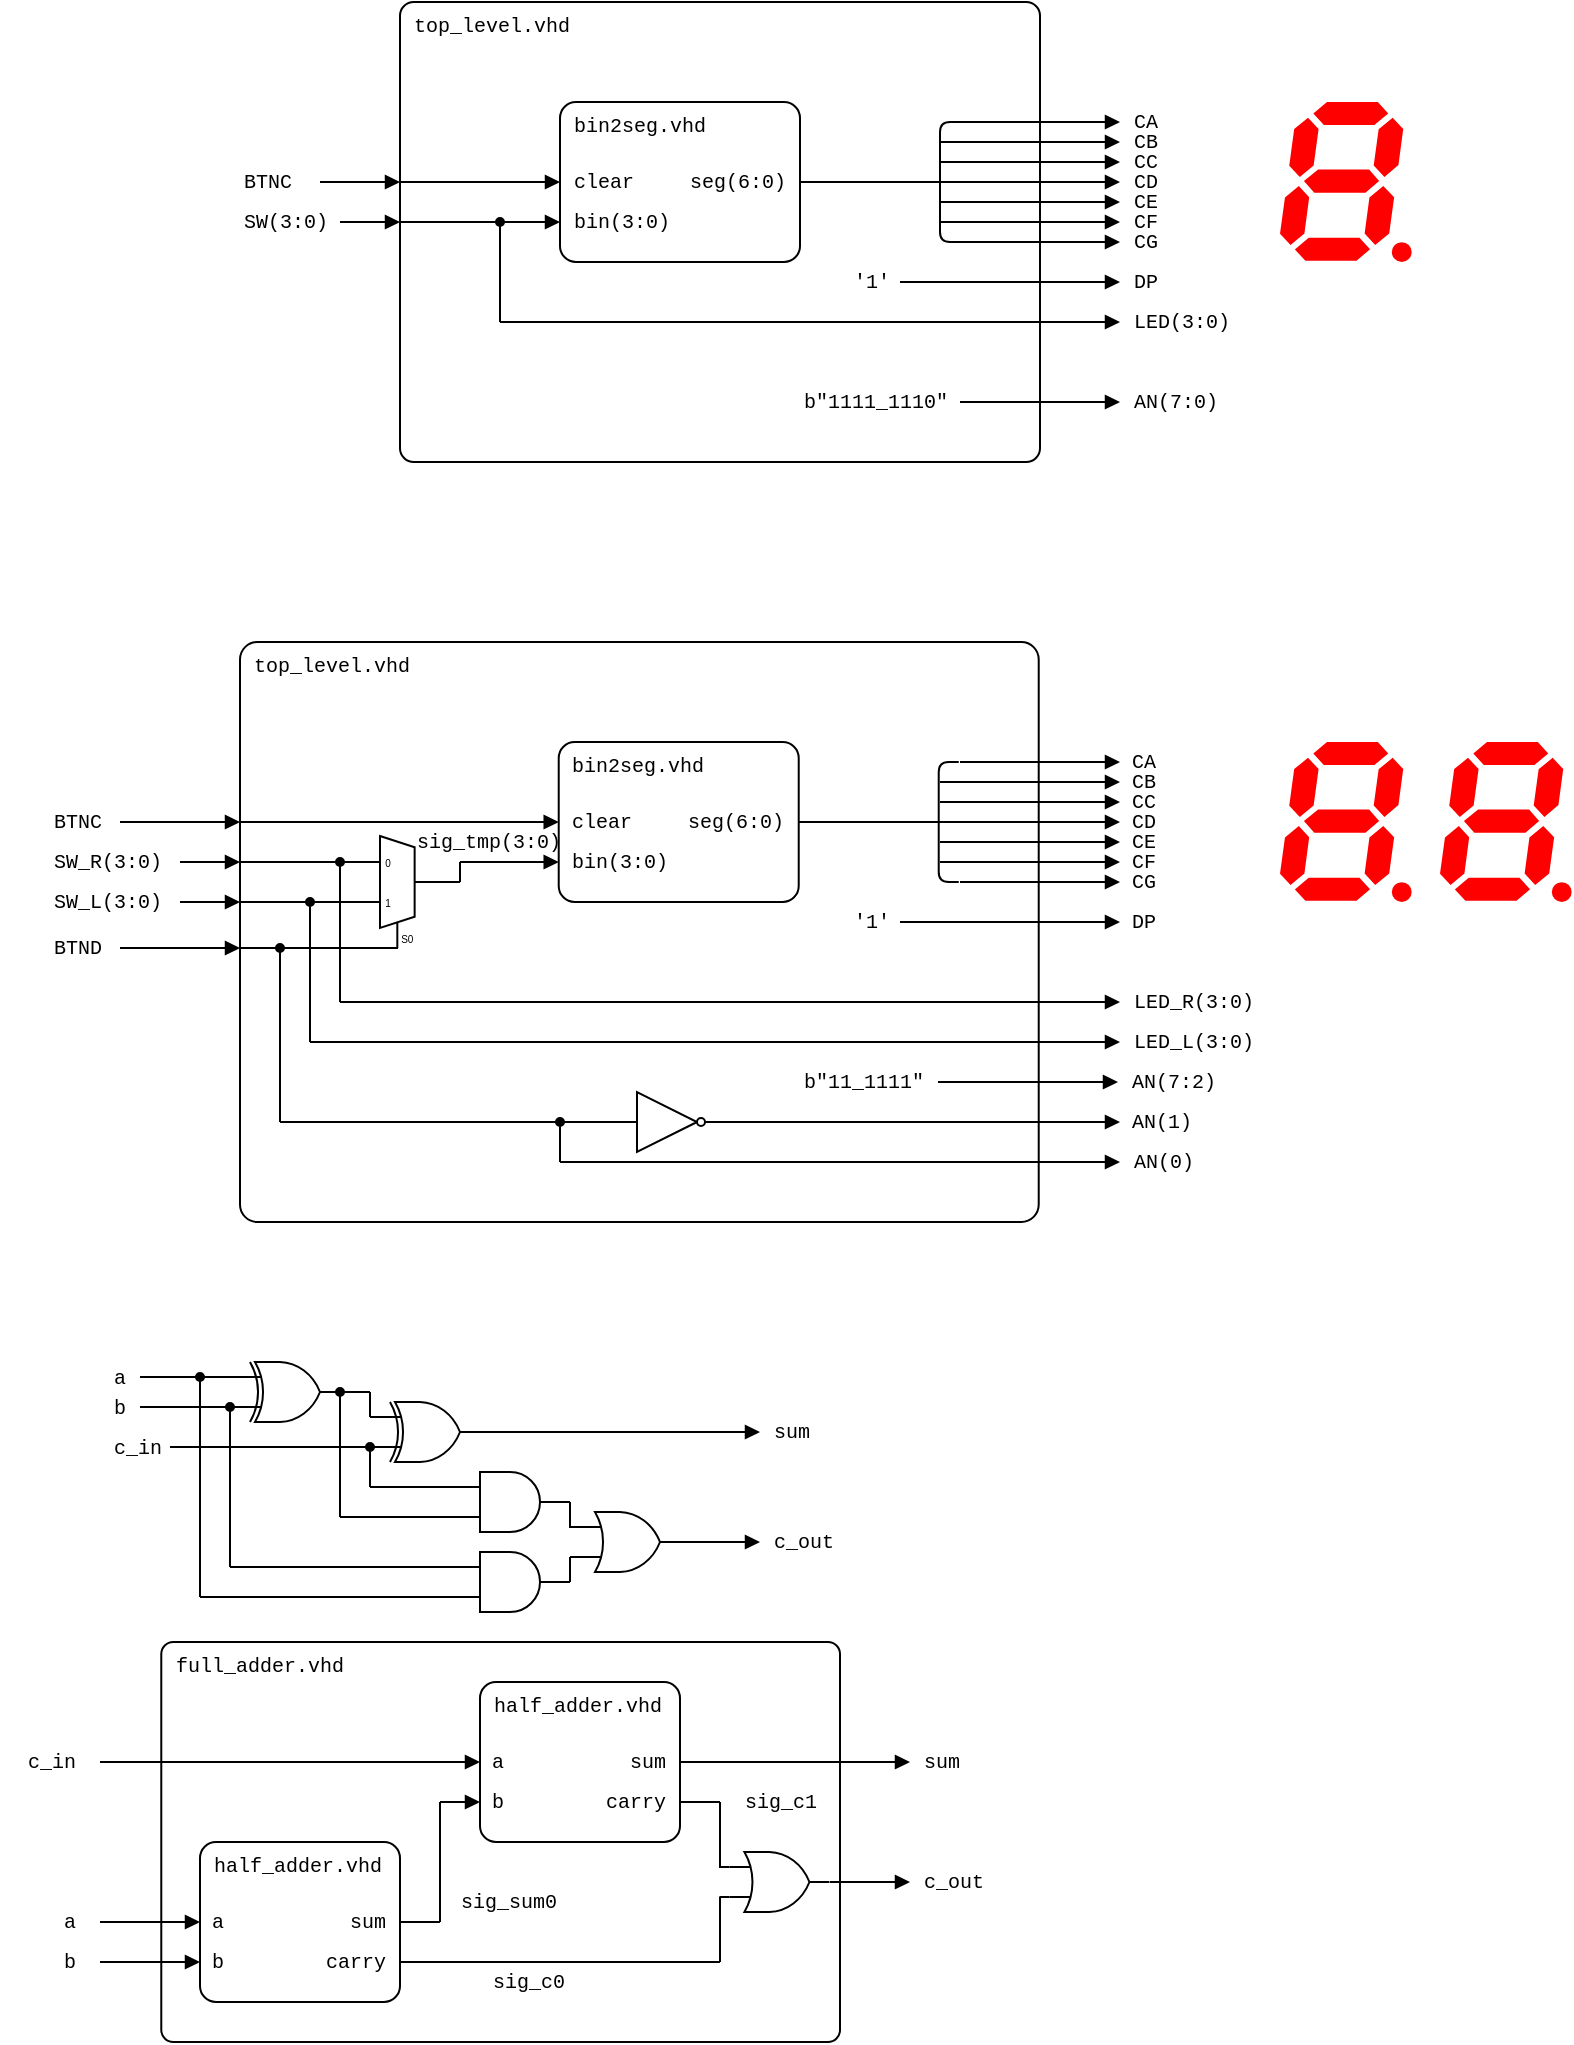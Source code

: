 <mxfile version="23.1.6" type="device">
  <diagram id="j7nF-TVUxBw4xUQn4cIl" name="Page-1">
    <mxGraphModel dx="1356" dy="501" grid="1" gridSize="10" guides="1" tooltips="1" connect="1" arrows="1" fold="1" page="1" pageScale="1" pageWidth="827" pageHeight="1169" math="0" shadow="0">
      <root>
        <mxCell id="0" />
        <mxCell id="1" parent="0" />
        <mxCell id="nig3Wq-WDGFd4Grmrsc5-3" value="top_level.vhd" style="rounded=1;arcSize=3;whiteSpace=wrap;html=1;align=left;verticalAlign=top;fontFamily=Courier New;absoluteArcSize=0;fillColor=none;fontSize=10;spacingLeft=5;connectable=0;imageHeight=24;" parent="1" vertex="1">
          <mxGeometry x="120" y="40" width="320" height="230" as="geometry" />
        </mxCell>
        <mxCell id="nig3Wq-WDGFd4Grmrsc5-7" value="bin2seg.vhd" style="rounded=1;arcSize=10;align=left;verticalAlign=top;fontFamily=Courier New;absoluteArcSize=0;fillColor=none;points=[[0,0,0,0,0],[0,0.25,0,0,0],[0,0.5,0,0,0],[0,0.75,0,0,0],[0,1,0,0,0],[0.25,0,0,0,0],[0.25,1,0,0,0],[0.5,0,0,0,0],[0.5,1,0,0,0],[0.75,0,0,0,0],[0.75,1,0,0,0],[1,0,0,0,0],[1,0.25,0,0,0],[1,0.5,0,0,0],[1,0.75,0,0,0],[1,1,0,0,0]];connectable=0;snapToPoint=0;fixDash=0;metaEdit=0;autosize=0;fontSize=10;spacingLeft=5;labelBorderColor=none;spacingTop=0;spacing=2;labelBackgroundColor=none;whiteSpace=wrap;html=1;strokeWidth=1;shadow=0;glass=0;" parent="1" vertex="1">
          <mxGeometry x="200" y="90" width="120" height="80" as="geometry" />
        </mxCell>
        <mxCell id="nig3Wq-WDGFd4Grmrsc5-8" value="&lt;div style=&quot;line-height: 100%;&quot; align=&quot;left&quot;&gt;bin(3:0)&lt;/div&gt;" style="text;html=1;align=left;verticalAlign=middle;whiteSpace=wrap;rounded=0;fontFamily=Courier New;fontSize=10;fillOpacity=100;spacingLeft=5;" parent="1" vertex="1">
          <mxGeometry x="200" y="140" width="60" height="20" as="geometry" />
        </mxCell>
        <mxCell id="nig3Wq-WDGFd4Grmrsc5-9" value="clear" style="text;html=1;align=left;verticalAlign=middle;whiteSpace=wrap;rounded=0;fontFamily=Courier New;fontSize=10;fillOpacity=100;spacing=2;spacingLeft=5;" parent="1" vertex="1">
          <mxGeometry x="200" y="120" width="60" height="20" as="geometry" />
        </mxCell>
        <mxCell id="nig3Wq-WDGFd4Grmrsc5-10" value="&lt;div style=&quot;line-height: 100%;&quot;&gt;seg(6:0)&lt;/div&gt;" style="text;html=1;align=right;verticalAlign=middle;whiteSpace=wrap;rounded=0;fontFamily=Courier New;fontSize=10;fillOpacity=100;spacing=2;spacingRight=5;" parent="1" vertex="1">
          <mxGeometry x="260" y="120" width="60" height="20" as="geometry" />
        </mxCell>
        <mxCell id="nig3Wq-WDGFd4Grmrsc5-11" value="" style="endArrow=block;html=1;rounded=0;exitX=1;exitY=0.5;exitDx=0;exitDy=0;endFill=1;endSize=5;startSize=5;" parent="1" source="nig3Wq-WDGFd4Grmrsc5-10" edge="1">
          <mxGeometry width="50" height="50" relative="1" as="geometry">
            <mxPoint x="400" y="270" as="sourcePoint" />
            <mxPoint x="480" y="130" as="targetPoint" />
          </mxGeometry>
        </mxCell>
        <mxCell id="nig3Wq-WDGFd4Grmrsc5-14" value="" style="endArrow=block;html=1;rounded=0;exitX=1;exitY=0.5;exitDx=0;exitDy=0;endFill=1;endSize=5;startSize=5;" parent="1" edge="1">
          <mxGeometry width="50" height="50" relative="1" as="geometry">
            <mxPoint x="120" y="130" as="sourcePoint" />
            <mxPoint x="200" y="130" as="targetPoint" />
          </mxGeometry>
        </mxCell>
        <mxCell id="nig3Wq-WDGFd4Grmrsc5-15" value="" style="endArrow=block;html=1;rounded=0;exitX=1;exitY=0.5;exitDx=0;exitDy=0;endFill=1;endSize=5;startSize=5;" parent="1" edge="1">
          <mxGeometry width="50" height="50" relative="1" as="geometry">
            <mxPoint x="120" y="150" as="sourcePoint" />
            <mxPoint x="200" y="150" as="targetPoint" />
          </mxGeometry>
        </mxCell>
        <mxCell id="nig3Wq-WDGFd4Grmrsc5-17" value="" style="endArrow=block;html=1;rounded=0;endFill=1;endSize=5;startSize=5;" parent="1" edge="1">
          <mxGeometry width="50" height="50" relative="1" as="geometry">
            <mxPoint x="390" y="140" as="sourcePoint" />
            <mxPoint x="480" y="140" as="targetPoint" />
          </mxGeometry>
        </mxCell>
        <mxCell id="nig3Wq-WDGFd4Grmrsc5-18" value="" style="endArrow=block;html=1;rounded=0;endFill=1;orthogonal=1;endSize=5;startSize=5;" parent="1" edge="1">
          <mxGeometry width="50" height="50" relative="1" as="geometry">
            <mxPoint x="390" y="150" as="sourcePoint" />
            <mxPoint x="480" y="150" as="targetPoint" />
          </mxGeometry>
        </mxCell>
        <mxCell id="nig3Wq-WDGFd4Grmrsc5-19" value="" style="endArrow=block;html=1;rounded=0;endFill=1;orthogonal=1;endSize=5;startSize=5;" parent="1" edge="1">
          <mxGeometry width="50" height="50" relative="1" as="geometry">
            <mxPoint x="400" y="160" as="sourcePoint" />
            <mxPoint x="480" y="160" as="targetPoint" />
          </mxGeometry>
        </mxCell>
        <mxCell id="nig3Wq-WDGFd4Grmrsc5-20" value="" style="endArrow=block;html=1;rounded=0;endFill=1;endSize=5;startSize=5;" parent="1" edge="1">
          <mxGeometry width="50" height="50" relative="1" as="geometry">
            <mxPoint x="390" y="120" as="sourcePoint" />
            <mxPoint x="480" y="120" as="targetPoint" />
          </mxGeometry>
        </mxCell>
        <mxCell id="nig3Wq-WDGFd4Grmrsc5-21" value="" style="endArrow=block;html=1;rounded=0;endFill=1;endSize=5;startSize=5;" parent="1" edge="1">
          <mxGeometry width="50" height="50" relative="1" as="geometry">
            <mxPoint x="390" y="110" as="sourcePoint" />
            <mxPoint x="480" y="110" as="targetPoint" />
          </mxGeometry>
        </mxCell>
        <mxCell id="nig3Wq-WDGFd4Grmrsc5-22" value="" style="endArrow=block;html=1;rounded=0;endFill=1;endSize=5;startSize=5;" parent="1" edge="1">
          <mxGeometry width="50" height="50" relative="1" as="geometry">
            <mxPoint x="400" y="100" as="sourcePoint" />
            <mxPoint x="480" y="100" as="targetPoint" />
          </mxGeometry>
        </mxCell>
        <mxCell id="nig3Wq-WDGFd4Grmrsc5-23" value="" style="endArrow=none;html=1;rounded=1;curved=0;anchorPointDirection=1;movable=1;resizable=1;rotatable=1;deletable=1;editable=1;locked=0;connectable=1;startFill=1;endFill=1;snapToPoint=0;fixDash=0;ignoreEdge=0;orthogonal=1;jumpStyle=none;shadow=0;" parent="1" edge="1">
          <mxGeometry width="50" height="50" relative="1" as="geometry">
            <mxPoint x="390" y="110" as="sourcePoint" />
            <mxPoint x="400" y="100" as="targetPoint" />
            <Array as="points">
              <mxPoint x="390" y="100" />
            </Array>
          </mxGeometry>
        </mxCell>
        <mxCell id="nig3Wq-WDGFd4Grmrsc5-25" value="" style="endArrow=none;html=1;rounded=0;" parent="1" edge="1">
          <mxGeometry width="50" height="50" relative="1" as="geometry">
            <mxPoint x="390" y="150" as="sourcePoint" />
            <mxPoint x="390" y="110" as="targetPoint" />
          </mxGeometry>
        </mxCell>
        <mxCell id="nig3Wq-WDGFd4Grmrsc5-26" value="" style="endArrow=none;html=1;rounded=1;curved=0;" parent="1" edge="1">
          <mxGeometry width="50" height="50" relative="1" as="geometry">
            <mxPoint x="390" y="150" as="sourcePoint" />
            <mxPoint x="400" y="160" as="targetPoint" />
            <Array as="points">
              <mxPoint x="390" y="160" />
            </Array>
          </mxGeometry>
        </mxCell>
        <mxCell id="nig3Wq-WDGFd4Grmrsc5-27" value="" style="endArrow=block;html=1;rounded=0;endFill=1;endSize=5;startSize=5;" parent="1" edge="1">
          <mxGeometry width="50" height="50" relative="1" as="geometry">
            <mxPoint x="90" y="150" as="sourcePoint" />
            <mxPoint x="120" y="150" as="targetPoint" />
          </mxGeometry>
        </mxCell>
        <mxCell id="nig3Wq-WDGFd4Grmrsc5-31" value="" style="endArrow=block;html=1;rounded=0;endFill=1;endSize=5;startSize=5;" parent="1" edge="1">
          <mxGeometry width="50" height="50" relative="1" as="geometry">
            <mxPoint x="80" y="130" as="sourcePoint" />
            <mxPoint x="120" y="130" as="targetPoint" />
          </mxGeometry>
        </mxCell>
        <mxCell id="nig3Wq-WDGFd4Grmrsc5-33" value="BTNC" style="text;html=1;align=left;verticalAlign=middle;whiteSpace=wrap;rounded=0;fontFamily=Courier New;fontSize=10;fillOpacity=100;spacing=2;spacingLeft=0;connectable=0;" parent="1" vertex="1">
          <mxGeometry x="40" y="120" width="40" height="20" as="geometry" />
        </mxCell>
        <mxCell id="nig3Wq-WDGFd4Grmrsc5-34" value="SW(3:0)" style="text;html=1;align=left;verticalAlign=middle;whiteSpace=wrap;rounded=0;fontFamily=Courier New;fontSize=10;fillOpacity=100;spacing=2;spacingLeft=0;connectable=0;" parent="1" vertex="1">
          <mxGeometry x="40" y="140" width="40" height="20" as="geometry" />
        </mxCell>
        <mxCell id="nig3Wq-WDGFd4Grmrsc5-35" value="CA" style="text;html=1;align=left;verticalAlign=middle;whiteSpace=wrap;rounded=0;fontFamily=Courier New;fontSize=10;fillOpacity=100;spacing=2;spacingLeft=5;connectable=0;" parent="1" vertex="1">
          <mxGeometry x="480" y="90" width="30" height="20" as="geometry" />
        </mxCell>
        <mxCell id="nig3Wq-WDGFd4Grmrsc5-36" value="CB" style="text;html=1;align=left;verticalAlign=middle;whiteSpace=wrap;rounded=0;fontFamily=Courier New;fontSize=10;fillOpacity=100;spacing=2;spacingLeft=5;connectable=0;" parent="1" vertex="1">
          <mxGeometry x="480" y="100" width="30" height="20" as="geometry" />
        </mxCell>
        <mxCell id="nig3Wq-WDGFd4Grmrsc5-37" value="CC" style="text;html=1;align=left;verticalAlign=middle;whiteSpace=wrap;rounded=0;fontFamily=Courier New;fontSize=10;fillOpacity=100;spacing=2;spacingLeft=5;connectable=0;" parent="1" vertex="1">
          <mxGeometry x="480" y="110" width="30" height="20" as="geometry" />
        </mxCell>
        <mxCell id="nig3Wq-WDGFd4Grmrsc5-38" value="CD" style="text;html=1;align=left;verticalAlign=middle;whiteSpace=wrap;rounded=0;fontFamily=Courier New;fontSize=10;fillOpacity=100;spacing=2;spacingLeft=5;connectable=0;" parent="1" vertex="1">
          <mxGeometry x="480" y="120" width="30" height="20" as="geometry" />
        </mxCell>
        <mxCell id="nig3Wq-WDGFd4Grmrsc5-39" value="CE" style="text;html=1;align=left;verticalAlign=middle;whiteSpace=wrap;rounded=0;fontFamily=Courier New;fontSize=10;fillOpacity=100;spacing=2;spacingLeft=5;connectable=0;" parent="1" vertex="1">
          <mxGeometry x="480" y="130" width="30" height="20" as="geometry" />
        </mxCell>
        <mxCell id="nig3Wq-WDGFd4Grmrsc5-40" value="CF" style="text;html=1;align=left;verticalAlign=middle;whiteSpace=wrap;rounded=0;fontFamily=Courier New;fontSize=10;fillOpacity=100;spacing=2;spacingLeft=5;connectable=0;" parent="1" vertex="1">
          <mxGeometry x="480" y="140" width="30" height="20" as="geometry" />
        </mxCell>
        <mxCell id="nig3Wq-WDGFd4Grmrsc5-41" value="CG" style="text;html=1;align=left;verticalAlign=middle;whiteSpace=wrap;rounded=0;fontFamily=Courier New;fontSize=10;fillOpacity=100;spacing=2;spacingLeft=5;connectable=0;" parent="1" vertex="1">
          <mxGeometry x="480" y="150" width="30" height="20" as="geometry" />
        </mxCell>
        <mxCell id="nig3Wq-WDGFd4Grmrsc5-45" value="" style="endArrow=block;html=1;rounded=0;endFill=1;orthogonal=1;endSize=5;startSize=5;" parent="1" edge="1">
          <mxGeometry width="50" height="50" relative="1" as="geometry">
            <mxPoint x="170" y="200" as="sourcePoint" />
            <mxPoint x="480" y="200" as="targetPoint" />
          </mxGeometry>
        </mxCell>
        <mxCell id="nig3Wq-WDGFd4Grmrsc5-46" value="" style="endArrow=none;html=1;rounded=0;startArrow=oval;startFill=1;endSize=4;startSize=4;" parent="1" edge="1">
          <mxGeometry width="50" height="50" relative="1" as="geometry">
            <mxPoint x="170" y="150" as="sourcePoint" />
            <mxPoint x="170" y="200" as="targetPoint" />
          </mxGeometry>
        </mxCell>
        <mxCell id="nig3Wq-WDGFd4Grmrsc5-47" value="LED(3:0)" style="text;html=1;align=left;verticalAlign=middle;whiteSpace=wrap;rounded=0;fontFamily=Courier New;fontSize=10;fillOpacity=100;spacing=2;spacingLeft=5;connectable=0;" parent="1" vertex="1">
          <mxGeometry x="480" y="190" width="30" height="20" as="geometry" />
        </mxCell>
        <mxCell id="nig3Wq-WDGFd4Grmrsc5-48" value="" style="endArrow=block;html=1;rounded=0;endFill=1;orthogonal=1;endSize=5;startSize=5;" parent="1" edge="1">
          <mxGeometry width="50" height="50" relative="1" as="geometry">
            <mxPoint x="400" y="240" as="sourcePoint" />
            <mxPoint x="480" y="240" as="targetPoint" />
          </mxGeometry>
        </mxCell>
        <mxCell id="nig3Wq-WDGFd4Grmrsc5-49" value="b&quot;1111_1110&quot;" style="text;html=1;align=left;verticalAlign=middle;whiteSpace=wrap;rounded=0;fontFamily=Courier New;fontSize=10;fillOpacity=100;spacing=2;spacingLeft=0;connectable=0;" parent="1" vertex="1">
          <mxGeometry x="320" y="230" width="80" height="20" as="geometry" />
        </mxCell>
        <mxCell id="nig3Wq-WDGFd4Grmrsc5-50" value="AN(7:0)" style="text;html=1;align=left;verticalAlign=middle;whiteSpace=wrap;rounded=0;fontFamily=Courier New;fontSize=10;fillOpacity=100;spacing=2;spacingLeft=5;connectable=0;" parent="1" vertex="1">
          <mxGeometry x="480" y="230" width="30" height="20" as="geometry" />
        </mxCell>
        <mxCell id="nig3Wq-WDGFd4Grmrsc5-51" value="top_level.vhd" style="rounded=1;arcSize=3;whiteSpace=wrap;html=1;align=left;verticalAlign=top;fontFamily=Courier New;absoluteArcSize=0;fillColor=none;fontSize=10;spacingLeft=5;connectable=0;imageHeight=24;" parent="1" vertex="1">
          <mxGeometry x="40" y="360" width="399.36" height="290" as="geometry" />
        </mxCell>
        <mxCell id="nig3Wq-WDGFd4Grmrsc5-53" value="bin2seg.vhd" style="rounded=1;arcSize=10;align=left;verticalAlign=top;fontFamily=Courier New;absoluteArcSize=0;fillColor=none;points=[[0,0,0,0,0],[0,0.25,0,0,0],[0,0.5,0,0,0],[0,0.75,0,0,0],[0,1,0,0,0],[0.25,0,0,0,0],[0.25,1,0,0,0],[0.5,0,0,0,0],[0.5,1,0,0,0],[0.75,0,0,0,0],[0.75,1,0,0,0],[1,0,0,0,0],[1,0.25,0,0,0],[1,0.5,0,0,0],[1,0.75,0,0,0],[1,1,0,0,0]];connectable=0;snapToPoint=0;fixDash=0;metaEdit=0;autosize=0;fontSize=10;spacingLeft=5;labelBorderColor=none;spacingTop=0;spacing=2;labelBackgroundColor=none;whiteSpace=wrap;html=1;strokeWidth=1;shadow=0;glass=0;" parent="1" vertex="1">
          <mxGeometry x="199.36" y="410" width="120" height="80" as="geometry" />
        </mxCell>
        <mxCell id="nig3Wq-WDGFd4Grmrsc5-54" value="&lt;div style=&quot;line-height: 100%;&quot; align=&quot;left&quot;&gt;bin(3:0)&lt;/div&gt;" style="text;html=1;align=left;verticalAlign=middle;whiteSpace=wrap;rounded=0;fontFamily=Courier New;fontSize=10;fillOpacity=100;spacingLeft=5;" parent="1" vertex="1">
          <mxGeometry x="199.36" y="460" width="60" height="20" as="geometry" />
        </mxCell>
        <mxCell id="nig3Wq-WDGFd4Grmrsc5-55" value="clear" style="text;html=1;align=left;verticalAlign=middle;whiteSpace=wrap;rounded=0;fontFamily=Courier New;fontSize=10;fillOpacity=100;spacing=2;spacingLeft=5;" parent="1" vertex="1">
          <mxGeometry x="199.36" y="440" width="60" height="20" as="geometry" />
        </mxCell>
        <mxCell id="nig3Wq-WDGFd4Grmrsc5-56" value="&lt;div style=&quot;line-height: 100%;&quot;&gt;seg(6:0)&lt;/div&gt;" style="text;html=1;align=right;verticalAlign=middle;whiteSpace=wrap;rounded=0;fontFamily=Courier New;fontSize=10;fillOpacity=100;spacing=2;spacingRight=5;" parent="1" vertex="1">
          <mxGeometry x="259.36" y="440" width="60" height="20" as="geometry" />
        </mxCell>
        <mxCell id="nig3Wq-WDGFd4Grmrsc5-57" value="" style="endArrow=block;html=1;rounded=0;exitX=1;exitY=0.5;exitDx=0;exitDy=0;endFill=1;endSize=5;startSize=5;" parent="1" source="nig3Wq-WDGFd4Grmrsc5-56" edge="1">
          <mxGeometry width="50" height="50" relative="1" as="geometry">
            <mxPoint x="399.36" y="590" as="sourcePoint" />
            <mxPoint x="480" y="450" as="targetPoint" />
          </mxGeometry>
        </mxCell>
        <mxCell id="nig3Wq-WDGFd4Grmrsc5-58" value="" style="endArrow=block;html=1;rounded=0;endFill=1;endSize=5;startSize=5;" parent="1" edge="1">
          <mxGeometry width="50" height="50" relative="1" as="geometry">
            <mxPoint x="40" y="450" as="sourcePoint" />
            <mxPoint x="199.36" y="450" as="targetPoint" />
          </mxGeometry>
        </mxCell>
        <mxCell id="nig3Wq-WDGFd4Grmrsc5-59" value="" style="endArrow=block;html=1;rounded=0;endFill=1;endSize=5;startSize=5;" parent="1" edge="1">
          <mxGeometry width="50" height="50" relative="1" as="geometry">
            <mxPoint x="150" y="470" as="sourcePoint" />
            <mxPoint x="199.36" y="470" as="targetPoint" />
          </mxGeometry>
        </mxCell>
        <mxCell id="nig3Wq-WDGFd4Grmrsc5-60" value="" style="endArrow=block;html=1;rounded=0;endFill=1;endSize=5;startSize=5;" parent="1" edge="1">
          <mxGeometry width="50" height="50" relative="1" as="geometry">
            <mxPoint x="390" y="460" as="sourcePoint" />
            <mxPoint x="480" y="460" as="targetPoint" />
          </mxGeometry>
        </mxCell>
        <mxCell id="nig3Wq-WDGFd4Grmrsc5-61" value="" style="endArrow=block;html=1;rounded=0;endFill=1;orthogonal=1;endSize=5;startSize=5;" parent="1" edge="1">
          <mxGeometry width="50" height="50" relative="1" as="geometry">
            <mxPoint x="390" y="470" as="sourcePoint" />
            <mxPoint x="480" y="470" as="targetPoint" />
          </mxGeometry>
        </mxCell>
        <mxCell id="nig3Wq-WDGFd4Grmrsc5-62" value="" style="endArrow=block;html=1;rounded=0;endFill=1;orthogonal=1;endSize=5;startSize=5;" parent="1" edge="1">
          <mxGeometry width="50" height="50" relative="1" as="geometry">
            <mxPoint x="400" y="480" as="sourcePoint" />
            <mxPoint x="480" y="480" as="targetPoint" />
          </mxGeometry>
        </mxCell>
        <mxCell id="nig3Wq-WDGFd4Grmrsc5-63" value="" style="endArrow=block;html=1;rounded=0;endFill=1;endSize=5;startSize=5;" parent="1" edge="1">
          <mxGeometry width="50" height="50" relative="1" as="geometry">
            <mxPoint x="390" y="440" as="sourcePoint" />
            <mxPoint x="480" y="440" as="targetPoint" />
          </mxGeometry>
        </mxCell>
        <mxCell id="nig3Wq-WDGFd4Grmrsc5-64" value="" style="endArrow=block;html=1;rounded=0;endFill=1;endSize=5;startSize=5;" parent="1" edge="1">
          <mxGeometry width="50" height="50" relative="1" as="geometry">
            <mxPoint x="390" y="430" as="sourcePoint" />
            <mxPoint x="480" y="430" as="targetPoint" />
          </mxGeometry>
        </mxCell>
        <mxCell id="nig3Wq-WDGFd4Grmrsc5-65" value="" style="endArrow=block;html=1;rounded=0;endFill=1;endSize=5;startSize=5;" parent="1" edge="1">
          <mxGeometry width="50" height="50" relative="1" as="geometry">
            <mxPoint x="400" y="420" as="sourcePoint" />
            <mxPoint x="480" y="420" as="targetPoint" />
          </mxGeometry>
        </mxCell>
        <mxCell id="nig3Wq-WDGFd4Grmrsc5-66" value="" style="endArrow=none;html=1;rounded=1;curved=0;anchorPointDirection=1;movable=1;resizable=1;rotatable=1;deletable=1;editable=1;locked=0;connectable=1;startFill=1;endFill=1;snapToPoint=0;fixDash=0;ignoreEdge=0;orthogonal=1;jumpStyle=none;shadow=0;" parent="1" edge="1">
          <mxGeometry width="50" height="50" relative="1" as="geometry">
            <mxPoint x="389.36" y="430" as="sourcePoint" />
            <mxPoint x="399.36" y="420" as="targetPoint" />
            <Array as="points">
              <mxPoint x="389.36" y="420" />
            </Array>
          </mxGeometry>
        </mxCell>
        <mxCell id="nig3Wq-WDGFd4Grmrsc5-67" value="" style="endArrow=none;html=1;rounded=0;" parent="1" edge="1">
          <mxGeometry width="50" height="50" relative="1" as="geometry">
            <mxPoint x="389.36" y="470" as="sourcePoint" />
            <mxPoint x="389.36" y="430" as="targetPoint" />
          </mxGeometry>
        </mxCell>
        <mxCell id="nig3Wq-WDGFd4Grmrsc5-68" value="" style="endArrow=none;html=1;rounded=1;curved=0;" parent="1" edge="1">
          <mxGeometry width="50" height="50" relative="1" as="geometry">
            <mxPoint x="389.36" y="470" as="sourcePoint" />
            <mxPoint x="399.36" y="480" as="targetPoint" />
            <Array as="points">
              <mxPoint x="389.36" y="480" />
            </Array>
          </mxGeometry>
        </mxCell>
        <mxCell id="nig3Wq-WDGFd4Grmrsc5-69" value="" style="endArrow=block;html=1;rounded=0;endFill=1;endSize=5;startSize=5;" parent="1" edge="1">
          <mxGeometry width="50" height="50" relative="1" as="geometry">
            <mxPoint x="10" y="470" as="sourcePoint" />
            <mxPoint x="40" y="470" as="targetPoint" />
          </mxGeometry>
        </mxCell>
        <mxCell id="nig3Wq-WDGFd4Grmrsc5-70" value="" style="endArrow=block;html=1;rounded=0;endFill=1;endSize=5;startSize=5;" parent="1" edge="1">
          <mxGeometry width="50" height="50" relative="1" as="geometry">
            <mxPoint x="-20" y="450" as="sourcePoint" />
            <mxPoint x="40" y="450" as="targetPoint" />
          </mxGeometry>
        </mxCell>
        <mxCell id="nig3Wq-WDGFd4Grmrsc5-71" value="BTNC" style="text;html=1;align=left;verticalAlign=middle;whiteSpace=wrap;rounded=0;fontFamily=Courier New;fontSize=10;fillOpacity=100;spacing=2;spacingLeft=0;connectable=0;" parent="1" vertex="1">
          <mxGeometry x="-55" y="440" width="40" height="20" as="geometry" />
        </mxCell>
        <mxCell id="nig3Wq-WDGFd4Grmrsc5-72" value="SW_R(3:0)" style="text;html=1;align=left;verticalAlign=middle;whiteSpace=wrap;rounded=0;fontFamily=Courier New;fontSize=10;fillOpacity=100;spacing=2;spacingLeft=0;connectable=0;" parent="1" vertex="1">
          <mxGeometry x="-55" y="460" width="40" height="20" as="geometry" />
        </mxCell>
        <mxCell id="nig3Wq-WDGFd4Grmrsc5-73" value="CA" style="text;html=1;align=left;verticalAlign=middle;whiteSpace=wrap;rounded=0;fontFamily=Courier New;fontSize=10;fillOpacity=100;spacing=2;spacingLeft=5;connectable=0;" parent="1" vertex="1">
          <mxGeometry x="479.36" y="410" width="30" height="20" as="geometry" />
        </mxCell>
        <mxCell id="nig3Wq-WDGFd4Grmrsc5-74" value="CB" style="text;html=1;align=left;verticalAlign=middle;whiteSpace=wrap;rounded=0;fontFamily=Courier New;fontSize=10;fillOpacity=100;spacing=2;spacingLeft=5;connectable=0;" parent="1" vertex="1">
          <mxGeometry x="479.36" y="420" width="30" height="20" as="geometry" />
        </mxCell>
        <mxCell id="nig3Wq-WDGFd4Grmrsc5-75" value="CC" style="text;html=1;align=left;verticalAlign=middle;whiteSpace=wrap;rounded=0;fontFamily=Courier New;fontSize=10;fillOpacity=100;spacing=2;spacingLeft=5;connectable=0;" parent="1" vertex="1">
          <mxGeometry x="479.36" y="430" width="30" height="20" as="geometry" />
        </mxCell>
        <mxCell id="nig3Wq-WDGFd4Grmrsc5-76" value="CD" style="text;html=1;align=left;verticalAlign=middle;whiteSpace=wrap;rounded=0;fontFamily=Courier New;fontSize=10;fillOpacity=100;spacing=2;spacingLeft=5;connectable=0;" parent="1" vertex="1">
          <mxGeometry x="479.36" y="440" width="30" height="20" as="geometry" />
        </mxCell>
        <mxCell id="nig3Wq-WDGFd4Grmrsc5-77" value="CE" style="text;html=1;align=left;verticalAlign=middle;whiteSpace=wrap;rounded=0;fontFamily=Courier New;fontSize=10;fillOpacity=100;spacing=2;spacingLeft=5;connectable=0;" parent="1" vertex="1">
          <mxGeometry x="479.36" y="450" width="30" height="20" as="geometry" />
        </mxCell>
        <mxCell id="nig3Wq-WDGFd4Grmrsc5-78" value="CF" style="text;html=1;align=left;verticalAlign=middle;whiteSpace=wrap;rounded=0;fontFamily=Courier New;fontSize=10;fillOpacity=100;spacing=2;spacingLeft=5;connectable=0;" parent="1" vertex="1">
          <mxGeometry x="479.36" y="460" width="30" height="20" as="geometry" />
        </mxCell>
        <mxCell id="nig3Wq-WDGFd4Grmrsc5-79" value="CG" style="text;html=1;align=left;verticalAlign=middle;whiteSpace=wrap;rounded=0;fontFamily=Courier New;fontSize=10;fillOpacity=100;spacing=2;spacingLeft=5;connectable=0;" parent="1" vertex="1">
          <mxGeometry x="479.36" y="470" width="30" height="20" as="geometry" />
        </mxCell>
        <mxCell id="nig3Wq-WDGFd4Grmrsc5-80" value="sig_tmp(3:0)" style="text;html=1;align=center;verticalAlign=middle;whiteSpace=wrap;rounded=0;fontFamily=Courier New;fontSize=10;fillOpacity=100;spacing=2;spacingLeft=0;connectable=0;" parent="1" vertex="1">
          <mxGeometry x="139.36" y="450" width="50.64" height="20" as="geometry" />
        </mxCell>
        <mxCell id="nig3Wq-WDGFd4Grmrsc5-81" value="" style="endArrow=block;html=1;rounded=0;endFill=1;orthogonal=1;endSize=5;startSize=5;" parent="1" edge="1">
          <mxGeometry width="50" height="50" relative="1" as="geometry">
            <mxPoint x="90" y="540" as="sourcePoint" />
            <mxPoint x="480" y="540" as="targetPoint" />
          </mxGeometry>
        </mxCell>
        <mxCell id="nig3Wq-WDGFd4Grmrsc5-82" value="" style="endArrow=none;html=1;rounded=0;startArrow=oval;startFill=1;endSize=4;startSize=4;" parent="1" edge="1">
          <mxGeometry width="50" height="50" relative="1" as="geometry">
            <mxPoint x="90" y="470" as="sourcePoint" />
            <mxPoint x="90" y="540" as="targetPoint" />
          </mxGeometry>
        </mxCell>
        <mxCell id="nig3Wq-WDGFd4Grmrsc5-83" value="LED_R(3:0)" style="text;html=1;align=left;verticalAlign=middle;whiteSpace=wrap;rounded=0;fontFamily=Courier New;fontSize=10;fillOpacity=100;spacing=2;spacingLeft=5;connectable=0;" parent="1" vertex="1">
          <mxGeometry x="480" y="530" width="70" height="20" as="geometry" />
        </mxCell>
        <mxCell id="nig3Wq-WDGFd4Grmrsc5-84" value="" style="endArrow=block;html=1;rounded=0;endFill=1;orthogonal=1;endSize=5;startSize=5;" parent="1" edge="1">
          <mxGeometry width="50" height="50" relative="1" as="geometry">
            <mxPoint x="389" y="580" as="sourcePoint" />
            <mxPoint x="479" y="580" as="targetPoint" />
          </mxGeometry>
        </mxCell>
        <mxCell id="nig3Wq-WDGFd4Grmrsc5-85" value="b&quot;11_1111&quot;" style="text;html=1;align=left;verticalAlign=middle;whiteSpace=wrap;rounded=0;fontFamily=Courier New;fontSize=10;fillOpacity=100;spacing=2;spacingLeft=0;connectable=0;" parent="1" vertex="1">
          <mxGeometry x="320" y="570" width="80" height="20" as="geometry" />
        </mxCell>
        <mxCell id="nig3Wq-WDGFd4Grmrsc5-86" value="AN(7:2)" style="text;html=1;align=left;verticalAlign=middle;whiteSpace=wrap;rounded=0;fontFamily=Courier New;fontSize=10;fillOpacity=100;spacing=2;spacingLeft=5;connectable=0;" parent="1" vertex="1">
          <mxGeometry x="479" y="570" width="60.64" height="20" as="geometry" />
        </mxCell>
        <mxCell id="nig3Wq-WDGFd4Grmrsc5-87" value="" style="endArrow=block;html=1;rounded=0;endFill=1;orthogonal=1;endSize=5;startSize=5;" parent="1" edge="1">
          <mxGeometry width="50" height="50" relative="1" as="geometry">
            <mxPoint x="370" y="180" as="sourcePoint" />
            <mxPoint x="480" y="180" as="targetPoint" />
          </mxGeometry>
        </mxCell>
        <mxCell id="nig3Wq-WDGFd4Grmrsc5-88" value="DP" style="text;html=1;align=left;verticalAlign=middle;whiteSpace=wrap;rounded=0;fontFamily=Courier New;fontSize=10;fillOpacity=100;spacing=2;spacingLeft=5;connectable=0;" parent="1" vertex="1">
          <mxGeometry x="480" y="170" width="30" height="20" as="geometry" />
        </mxCell>
        <mxCell id="nig3Wq-WDGFd4Grmrsc5-89" value="&#39;1&#39;" style="text;html=1;align=left;verticalAlign=middle;whiteSpace=wrap;rounded=0;fontFamily=Courier New;fontSize=10;fillOpacity=100;spacing=2;spacingLeft=0;connectable=0;" parent="1" vertex="1">
          <mxGeometry x="345" y="170" width="30" height="20" as="geometry" />
        </mxCell>
        <mxCell id="nig3Wq-WDGFd4Grmrsc5-90" value="" style="verticalLabelPosition=bottom;shadow=0;dashed=0;align=center;html=1;verticalAlign=top;shape=mxgraph.electrical.opto_electronics.7_segment_display_with_dp;pointerEvents=1;fillColor=#FF0000;strokeColor=none;aspect=fixed;" parent="1" vertex="1">
          <mxGeometry x="560" y="90" width="65.82" height="80" as="geometry" />
        </mxCell>
        <mxCell id="nig3Wq-WDGFd4Grmrsc5-92" value="" style="endArrow=block;html=1;rounded=0;endFill=1;orthogonal=1;endSize=5;startSize=5;" parent="1" edge="1">
          <mxGeometry width="50" height="50" relative="1" as="geometry">
            <mxPoint x="370" y="500" as="sourcePoint" />
            <mxPoint x="480" y="500" as="targetPoint" />
          </mxGeometry>
        </mxCell>
        <mxCell id="nig3Wq-WDGFd4Grmrsc5-93" value="DP" style="text;html=1;align=left;verticalAlign=middle;whiteSpace=wrap;rounded=0;fontFamily=Courier New;fontSize=10;fillOpacity=100;spacing=2;spacingLeft=5;connectable=0;" parent="1" vertex="1">
          <mxGeometry x="479" y="490" width="30" height="20" as="geometry" />
        </mxCell>
        <mxCell id="nig3Wq-WDGFd4Grmrsc5-94" value="&#39;1&#39;" style="text;html=1;align=left;verticalAlign=middle;whiteSpace=wrap;rounded=0;fontFamily=Courier New;fontSize=10;fillOpacity=100;spacing=2;spacingLeft=0;connectable=0;" parent="1" vertex="1">
          <mxGeometry x="345" y="490" width="30" height="20" as="geometry" />
        </mxCell>
        <mxCell id="nig3Wq-WDGFd4Grmrsc5-96" value="" style="verticalLabelPosition=bottom;shadow=0;dashed=0;align=center;html=1;verticalAlign=top;shape=mxgraph.electrical.opto_electronics.7_segment_display_with_dp;pointerEvents=1;fillColor=#FF0000;strokeColor=none;aspect=fixed;" parent="1" vertex="1">
          <mxGeometry x="560" y="410" width="65.82" height="80" as="geometry" />
        </mxCell>
        <mxCell id="nig3Wq-WDGFd4Grmrsc5-99" value="Mux" style="shadow=0;dashed=0;align=center;html=1;strokeWidth=1;shape=mxgraph.electrical.abstract.mux2;whiteSpace=wrap;aspect=fixed;fontSize=10;fontFamily=Courier New;fontColor=none;noLabel=1;connectable=0;" parent="1" vertex="1">
          <mxGeometry x="100" y="457" width="37.32" height="56" as="geometry" />
        </mxCell>
        <mxCell id="nig3Wq-WDGFd4Grmrsc5-101" value="" style="endArrow=block;html=1;rounded=0;endFill=1;endSize=5;startSize=5;" parent="1" edge="1">
          <mxGeometry width="50" height="50" relative="1" as="geometry">
            <mxPoint x="10" y="490" as="sourcePoint" />
            <mxPoint x="40" y="490" as="targetPoint" />
          </mxGeometry>
        </mxCell>
        <mxCell id="nig3Wq-WDGFd4Grmrsc5-102" value="SW_L(3:0)" style="text;html=1;align=left;verticalAlign=middle;whiteSpace=wrap;rounded=0;fontFamily=Courier New;fontSize=10;fillOpacity=100;spacing=2;spacingLeft=0;connectable=0;" parent="1" vertex="1">
          <mxGeometry x="-55" y="480" width="40" height="20" as="geometry" />
        </mxCell>
        <mxCell id="nig3Wq-WDGFd4Grmrsc5-103" value="" style="endArrow=none;html=1;rounded=0;endFill=0;endSize=5;startSize=5;" parent="1" edge="1">
          <mxGeometry width="50" height="50" relative="1" as="geometry">
            <mxPoint x="40" y="470" as="sourcePoint" />
            <mxPoint x="100" y="470" as="targetPoint" />
          </mxGeometry>
        </mxCell>
        <mxCell id="nig3Wq-WDGFd4Grmrsc5-104" value="" style="endArrow=none;html=1;rounded=0;endFill=0;endSize=5;startSize=5;" parent="1" edge="1">
          <mxGeometry width="50" height="50" relative="1" as="geometry">
            <mxPoint x="40" y="490" as="sourcePoint" />
            <mxPoint x="100" y="490" as="targetPoint" />
          </mxGeometry>
        </mxCell>
        <mxCell id="nig3Wq-WDGFd4Grmrsc5-105" value="" style="endArrow=none;html=1;rounded=0;startArrow=none;startFill=0;endSize=5;startSize=5;" parent="1" edge="1">
          <mxGeometry width="50" height="50" relative="1" as="geometry">
            <mxPoint x="150" y="470" as="sourcePoint" />
            <mxPoint x="150" y="480" as="targetPoint" />
          </mxGeometry>
        </mxCell>
        <mxCell id="nig3Wq-WDGFd4Grmrsc5-106" value="" style="endArrow=none;html=1;rounded=0;endFill=0;endSize=5;startSize=5;" parent="1" edge="1">
          <mxGeometry width="50" height="50" relative="1" as="geometry">
            <mxPoint x="137" y="480" as="sourcePoint" />
            <mxPoint x="150" y="480" as="targetPoint" />
          </mxGeometry>
        </mxCell>
        <mxCell id="nig3Wq-WDGFd4Grmrsc5-107" value="" style="endArrow=block;html=1;rounded=0;endFill=1;endSize=5;startSize=5;" parent="1" edge="1">
          <mxGeometry width="50" height="50" relative="1" as="geometry">
            <mxPoint x="-20" y="513" as="sourcePoint" />
            <mxPoint x="40" y="513" as="targetPoint" />
          </mxGeometry>
        </mxCell>
        <mxCell id="nig3Wq-WDGFd4Grmrsc5-108" value="BTND" style="text;html=1;align=left;verticalAlign=middle;whiteSpace=wrap;rounded=0;fontFamily=Courier New;fontSize=10;fillOpacity=100;spacing=2;spacingLeft=0;connectable=0;" parent="1" vertex="1">
          <mxGeometry x="-55" y="503" width="40" height="20" as="geometry" />
        </mxCell>
        <mxCell id="nig3Wq-WDGFd4Grmrsc5-109" value="" style="endArrow=none;html=1;rounded=0;endFill=0;endSize=5;startSize=5;" parent="1" edge="1">
          <mxGeometry width="50" height="50" relative="1" as="geometry">
            <mxPoint x="40" y="513" as="sourcePoint" />
            <mxPoint x="119" y="513" as="targetPoint" />
          </mxGeometry>
        </mxCell>
        <mxCell id="nig3Wq-WDGFd4Grmrsc5-111" value="" style="endArrow=none;html=1;rounded=0;startArrow=oval;startFill=1;endSize=4;startSize=4;" parent="1" edge="1">
          <mxGeometry width="50" height="50" relative="1" as="geometry">
            <mxPoint x="75" y="490" as="sourcePoint" />
            <mxPoint x="75" y="560" as="targetPoint" />
          </mxGeometry>
        </mxCell>
        <mxCell id="nig3Wq-WDGFd4Grmrsc5-112" value="" style="endArrow=none;html=1;rounded=0;startArrow=oval;startFill=1;endSize=4;startSize=4;" parent="1" edge="1">
          <mxGeometry width="50" height="50" relative="1" as="geometry">
            <mxPoint x="60" y="513" as="sourcePoint" />
            <mxPoint x="60" y="600" as="targetPoint" />
          </mxGeometry>
        </mxCell>
        <mxCell id="nig3Wq-WDGFd4Grmrsc5-113" value="" style="verticalLabelPosition=bottom;shadow=0;dashed=0;align=center;html=1;verticalAlign=top;shape=mxgraph.electrical.opto_electronics.7_segment_display_with_dp;pointerEvents=1;fillColor=#FF0000;strokeColor=none;aspect=fixed;" parent="1" vertex="1">
          <mxGeometry x="640" y="410" width="65.82" height="80" as="geometry" />
        </mxCell>
        <mxCell id="nig3Wq-WDGFd4Grmrsc5-114" value="" style="verticalLabelPosition=bottom;shadow=0;dashed=0;align=center;html=1;verticalAlign=top;shape=mxgraph.electrical.logic_gates.inverter_2;aspect=fixed;" parent="1" vertex="1">
          <mxGeometry x="230" y="585" width="50" height="30" as="geometry" />
        </mxCell>
        <mxCell id="nig3Wq-WDGFd4Grmrsc5-115" value="" style="endArrow=block;html=1;rounded=0;endFill=1;orthogonal=1;endSize=5;startSize=5;" parent="1" edge="1">
          <mxGeometry width="50" height="50" relative="1" as="geometry">
            <mxPoint x="75" y="560" as="sourcePoint" />
            <mxPoint x="480" y="560" as="targetPoint" />
          </mxGeometry>
        </mxCell>
        <mxCell id="nig3Wq-WDGFd4Grmrsc5-116" value="LED_L(3:0)" style="text;html=1;align=left;verticalAlign=middle;whiteSpace=wrap;rounded=0;fontFamily=Courier New;fontSize=10;fillOpacity=100;spacing=2;spacingLeft=5;connectable=0;" parent="1" vertex="1">
          <mxGeometry x="480" y="550" width="70" height="20" as="geometry" />
        </mxCell>
        <mxCell id="nig3Wq-WDGFd4Grmrsc5-117" value="" style="endArrow=block;html=1;rounded=0;endFill=1;orthogonal=1;endSize=5;startSize=5;" parent="1" edge="1">
          <mxGeometry width="50" height="50" relative="1" as="geometry">
            <mxPoint x="280" y="600" as="sourcePoint" />
            <mxPoint x="480" y="600" as="targetPoint" />
          </mxGeometry>
        </mxCell>
        <mxCell id="nig3Wq-WDGFd4Grmrsc5-118" value="AN(1)" style="text;html=1;align=left;verticalAlign=middle;whiteSpace=wrap;rounded=0;fontFamily=Courier New;fontSize=10;fillOpacity=100;spacing=2;spacingLeft=5;connectable=0;" parent="1" vertex="1">
          <mxGeometry x="479" y="590" width="60.64" height="20" as="geometry" />
        </mxCell>
        <mxCell id="nig3Wq-WDGFd4Grmrsc5-119" value="" style="endArrow=none;html=1;rounded=0;endFill=0;endSize=5;startSize=5;" parent="1" edge="1">
          <mxGeometry width="50" height="50" relative="1" as="geometry">
            <mxPoint x="60" y="600" as="sourcePoint" />
            <mxPoint x="230" y="600" as="targetPoint" />
          </mxGeometry>
        </mxCell>
        <mxCell id="nig3Wq-WDGFd4Grmrsc5-120" value="" style="endArrow=block;html=1;rounded=0;endFill=1;orthogonal=1;endSize=5;startSize=5;" parent="1" edge="1">
          <mxGeometry width="50" height="50" relative="1" as="geometry">
            <mxPoint x="200" y="620" as="sourcePoint" />
            <mxPoint x="480" y="620" as="targetPoint" />
          </mxGeometry>
        </mxCell>
        <mxCell id="nig3Wq-WDGFd4Grmrsc5-121" value="AN(0)" style="text;html=1;align=left;verticalAlign=middle;whiteSpace=wrap;rounded=0;fontFamily=Courier New;fontSize=10;fillOpacity=100;spacing=2;spacingLeft=5;connectable=0;" parent="1" vertex="1">
          <mxGeometry x="480" y="610" width="60.64" height="20" as="geometry" />
        </mxCell>
        <mxCell id="nig3Wq-WDGFd4Grmrsc5-122" value="" style="endArrow=none;html=1;rounded=0;startArrow=oval;startFill=1;endSize=4;startSize=4;" parent="1" edge="1">
          <mxGeometry width="50" height="50" relative="1" as="geometry">
            <mxPoint x="200" y="600" as="sourcePoint" />
            <mxPoint x="200" y="620" as="targetPoint" />
          </mxGeometry>
        </mxCell>
        <mxCell id="4zQnGD1nhI3BBjdLwseV-1" value="" style="verticalLabelPosition=bottom;shadow=0;dashed=0;align=center;html=1;verticalAlign=top;shape=mxgraph.electrical.logic_gates.logic_gate;operation=xor;aspect=fixed;connectable=0;" parent="1" vertex="1">
          <mxGeometry x="40" y="720" width="50" height="30" as="geometry" />
        </mxCell>
        <mxCell id="4zQnGD1nhI3BBjdLwseV-2" value="" style="verticalLabelPosition=bottom;shadow=0;dashed=0;align=center;html=1;verticalAlign=top;shape=mxgraph.electrical.logic_gates.logic_gate;operation=and;aspect=fixed;connectable=0;" parent="1" vertex="1">
          <mxGeometry x="150" y="775" width="50" height="30" as="geometry" />
        </mxCell>
        <mxCell id="4zQnGD1nhI3BBjdLwseV-3" value="" style="verticalLabelPosition=bottom;shadow=0;dashed=0;align=center;html=1;verticalAlign=top;shape=mxgraph.electrical.logic_gates.logic_gate;operation=or;aspect=fixed;connectable=0;" parent="1" vertex="1">
          <mxGeometry x="210" y="795" width="50" height="30" as="geometry" />
        </mxCell>
        <mxCell id="4zQnGD1nhI3BBjdLwseV-5" value="" style="verticalLabelPosition=bottom;shadow=0;dashed=0;align=center;html=1;verticalAlign=top;shape=mxgraph.electrical.logic_gates.logic_gate;operation=xor;aspect=fixed;connectable=0;" parent="1" vertex="1">
          <mxGeometry x="110" y="740" width="50" height="30" as="geometry" />
        </mxCell>
        <mxCell id="4zQnGD1nhI3BBjdLwseV-6" value="" style="endArrow=none;html=1;rounded=0;endFill=0;endSize=5;startSize=5;" parent="1" edge="1">
          <mxGeometry width="50" height="50" relative="1" as="geometry">
            <mxPoint x="-10" y="727.5" as="sourcePoint" />
            <mxPoint x="40" y="727.5" as="targetPoint" />
          </mxGeometry>
        </mxCell>
        <mxCell id="4zQnGD1nhI3BBjdLwseV-7" value="" style="endArrow=none;html=1;rounded=0;endFill=0;endSize=5;startSize=5;" parent="1" edge="1">
          <mxGeometry width="50" height="50" relative="1" as="geometry">
            <mxPoint x="-10" y="742.5" as="sourcePoint" />
            <mxPoint x="40" y="742.5" as="targetPoint" />
          </mxGeometry>
        </mxCell>
        <mxCell id="4zQnGD1nhI3BBjdLwseV-8" value="" style="endArrow=none;html=1;rounded=0;endFill=0;endSize=5;startSize=5;" parent="1" edge="1">
          <mxGeometry width="50" height="50" relative="1" as="geometry">
            <mxPoint x="5" y="762.5" as="sourcePoint" />
            <mxPoint x="110" y="762.5" as="targetPoint" />
          </mxGeometry>
        </mxCell>
        <mxCell id="4zQnGD1nhI3BBjdLwseV-9" value="" style="endArrow=none;html=1;rounded=0;endFill=0;endSize=5;startSize=5;" parent="1" edge="1">
          <mxGeometry width="50" height="50" relative="1" as="geometry">
            <mxPoint x="105" y="735" as="sourcePoint" />
            <mxPoint x="105" y="747.5" as="targetPoint" />
          </mxGeometry>
        </mxCell>
        <mxCell id="4zQnGD1nhI3BBjdLwseV-10" value="" style="endArrow=none;html=1;rounded=0;endFill=0;endSize=5;startSize=5;" parent="1" edge="1">
          <mxGeometry width="50" height="50" relative="1" as="geometry">
            <mxPoint x="90" y="735" as="sourcePoint" />
            <mxPoint x="105" y="735" as="targetPoint" />
          </mxGeometry>
        </mxCell>
        <mxCell id="4zQnGD1nhI3BBjdLwseV-11" value="a" style="text;html=1;align=left;verticalAlign=middle;whiteSpace=wrap;rounded=0;fontFamily=Courier New;fontSize=10;fillOpacity=100;spacing=2;spacingLeft=0;connectable=0;" parent="1" vertex="1">
          <mxGeometry x="-25" y="717.5" width="30" height="20" as="geometry" />
        </mxCell>
        <mxCell id="4zQnGD1nhI3BBjdLwseV-12" value="b" style="text;html=1;align=left;verticalAlign=middle;whiteSpace=wrap;rounded=0;fontFamily=Courier New;fontSize=10;fillOpacity=100;spacing=2;spacingLeft=0;connectable=0;" parent="1" vertex="1">
          <mxGeometry x="-25" y="732.5" width="30" height="20" as="geometry" />
        </mxCell>
        <mxCell id="4zQnGD1nhI3BBjdLwseV-13" value="c_in" style="text;html=1;align=left;verticalAlign=middle;whiteSpace=wrap;rounded=0;fontFamily=Courier New;fontSize=10;fillOpacity=100;spacing=2;spacingLeft=0;connectable=0;" parent="1" vertex="1">
          <mxGeometry x="-25" y="752.5" width="30" height="20" as="geometry" />
        </mxCell>
        <mxCell id="3X3M70Q2T5t_4ZY13hNR-1" value="" style="endArrow=none;html=1;rounded=0;startArrow=oval;startFill=1;endSize=4;startSize=4;" edge="1" parent="1">
          <mxGeometry width="50" height="50" relative="1" as="geometry">
            <mxPoint x="105" y="762.5" as="sourcePoint" />
            <mxPoint x="105" y="782.5" as="targetPoint" />
          </mxGeometry>
        </mxCell>
        <mxCell id="3X3M70Q2T5t_4ZY13hNR-2" value="" style="endArrow=none;html=1;rounded=0;startArrow=oval;startFill=1;endSize=4;startSize=4;" edge="1" parent="1">
          <mxGeometry width="50" height="50" relative="1" as="geometry">
            <mxPoint x="90" y="735" as="sourcePoint" />
            <mxPoint x="90" y="797.5" as="targetPoint" />
          </mxGeometry>
        </mxCell>
        <mxCell id="3X3M70Q2T5t_4ZY13hNR-3" value="" style="endArrow=none;html=1;rounded=0;startArrow=oval;startFill=1;endSize=4;startSize=4;" edge="1" parent="1">
          <mxGeometry width="50" height="50" relative="1" as="geometry">
            <mxPoint x="35" y="742.5" as="sourcePoint" />
            <mxPoint x="35" y="822.5" as="targetPoint" />
          </mxGeometry>
        </mxCell>
        <mxCell id="3X3M70Q2T5t_4ZY13hNR-4" value="" style="endArrow=none;html=1;rounded=0;startArrow=oval;startFill=1;endSize=4;startSize=4;" edge="1" parent="1">
          <mxGeometry width="50" height="50" relative="1" as="geometry">
            <mxPoint x="20" y="727.5" as="sourcePoint" />
            <mxPoint x="20" y="837.5" as="targetPoint" />
          </mxGeometry>
        </mxCell>
        <mxCell id="3X3M70Q2T5t_4ZY13hNR-5" value="" style="endArrow=none;html=1;rounded=0;endFill=0;endSize=5;startSize=5;" edge="1" parent="1">
          <mxGeometry width="50" height="50" relative="1" as="geometry">
            <mxPoint x="105" y="782.5" as="sourcePoint" />
            <mxPoint x="150" y="782.5" as="targetPoint" />
          </mxGeometry>
        </mxCell>
        <mxCell id="3X3M70Q2T5t_4ZY13hNR-6" value="" style="endArrow=none;html=1;rounded=0;endFill=0;endSize=5;startSize=5;" edge="1" parent="1">
          <mxGeometry width="50" height="50" relative="1" as="geometry">
            <mxPoint x="90" y="797.5" as="sourcePoint" />
            <mxPoint x="150" y="797.5" as="targetPoint" />
          </mxGeometry>
        </mxCell>
        <mxCell id="3X3M70Q2T5t_4ZY13hNR-8" value="" style="endArrow=none;html=1;rounded=0;endFill=0;endSize=5;startSize=5;" edge="1" parent="1">
          <mxGeometry width="50" height="50" relative="1" as="geometry">
            <mxPoint x="105" y="747.5" as="sourcePoint" />
            <mxPoint x="110" y="747.5" as="targetPoint" />
          </mxGeometry>
        </mxCell>
        <mxCell id="3X3M70Q2T5t_4ZY13hNR-9" value="" style="verticalLabelPosition=bottom;shadow=0;dashed=0;align=center;html=1;verticalAlign=top;shape=mxgraph.electrical.logic_gates.logic_gate;operation=and;aspect=fixed;connectable=0;" vertex="1" parent="1">
          <mxGeometry x="150" y="815" width="50" height="30" as="geometry" />
        </mxCell>
        <mxCell id="3X3M70Q2T5t_4ZY13hNR-10" value="" style="endArrow=none;html=1;rounded=0;endFill=0;endSize=5;startSize=5;" edge="1" parent="1">
          <mxGeometry width="50" height="50" relative="1" as="geometry">
            <mxPoint x="35" y="822.5" as="sourcePoint" />
            <mxPoint x="150" y="822.5" as="targetPoint" />
          </mxGeometry>
        </mxCell>
        <mxCell id="3X3M70Q2T5t_4ZY13hNR-11" value="" style="endArrow=none;html=1;rounded=0;endFill=0;endSize=5;startSize=5;" edge="1" parent="1">
          <mxGeometry width="50" height="50" relative="1" as="geometry">
            <mxPoint x="20" y="837.5" as="sourcePoint" />
            <mxPoint x="150" y="837.5" as="targetPoint" />
          </mxGeometry>
        </mxCell>
        <mxCell id="3X3M70Q2T5t_4ZY13hNR-12" value="" style="endArrow=none;html=1;rounded=0;endFill=0;endSize=5;startSize=5;" edge="1" parent="1">
          <mxGeometry width="50" height="50" relative="1" as="geometry">
            <mxPoint x="200" y="790" as="sourcePoint" />
            <mxPoint x="205" y="790" as="targetPoint" />
          </mxGeometry>
        </mxCell>
        <mxCell id="3X3M70Q2T5t_4ZY13hNR-13" value="" style="endArrow=none;html=1;rounded=0;endFill=0;endSize=5;startSize=5;" edge="1" parent="1">
          <mxGeometry width="50" height="50" relative="1" as="geometry">
            <mxPoint x="205" y="802.5" as="sourcePoint" />
            <mxPoint x="210" y="802.5" as="targetPoint" />
          </mxGeometry>
        </mxCell>
        <mxCell id="3X3M70Q2T5t_4ZY13hNR-14" value="" style="endArrow=none;html=1;rounded=0;endFill=0;endSize=5;startSize=5;" edge="1" parent="1">
          <mxGeometry width="50" height="50" relative="1" as="geometry">
            <mxPoint x="205" y="790" as="sourcePoint" />
            <mxPoint x="205" y="803" as="targetPoint" />
          </mxGeometry>
        </mxCell>
        <mxCell id="3X3M70Q2T5t_4ZY13hNR-15" value="" style="endArrow=none;html=1;rounded=0;endFill=0;endSize=5;startSize=5;" edge="1" parent="1">
          <mxGeometry width="50" height="50" relative="1" as="geometry">
            <mxPoint x="200" y="830" as="sourcePoint" />
            <mxPoint x="205" y="830" as="targetPoint" />
          </mxGeometry>
        </mxCell>
        <mxCell id="3X3M70Q2T5t_4ZY13hNR-16" value="" style="endArrow=none;html=1;rounded=0;endFill=0;endSize=5;startSize=5;" edge="1" parent="1">
          <mxGeometry width="50" height="50" relative="1" as="geometry">
            <mxPoint x="205" y="817.5" as="sourcePoint" />
            <mxPoint x="205" y="830" as="targetPoint" />
          </mxGeometry>
        </mxCell>
        <mxCell id="3X3M70Q2T5t_4ZY13hNR-17" value="" style="endArrow=none;html=1;rounded=0;endFill=0;endSize=5;startSize=5;" edge="1" parent="1">
          <mxGeometry width="50" height="50" relative="1" as="geometry">
            <mxPoint x="205" y="817.5" as="sourcePoint" />
            <mxPoint x="210" y="817.5" as="targetPoint" />
          </mxGeometry>
        </mxCell>
        <mxCell id="3X3M70Q2T5t_4ZY13hNR-18" value="" style="endArrow=block;html=1;rounded=0;endFill=1;endSize=5;startSize=5;" edge="1" parent="1">
          <mxGeometry width="50" height="50" relative="1" as="geometry">
            <mxPoint x="155" y="755" as="sourcePoint" />
            <mxPoint x="300" y="755" as="targetPoint" />
          </mxGeometry>
        </mxCell>
        <mxCell id="3X3M70Q2T5t_4ZY13hNR-20" value="" style="endArrow=block;html=1;rounded=0;endFill=1;orthogonal=1;endSize=5;startSize=5;" edge="1" parent="1">
          <mxGeometry width="50" height="50" relative="1" as="geometry">
            <mxPoint x="260" y="810" as="sourcePoint" />
            <mxPoint x="300" y="810" as="targetPoint" />
          </mxGeometry>
        </mxCell>
        <mxCell id="3X3M70Q2T5t_4ZY13hNR-21" value="c_out" style="text;html=1;align=left;verticalAlign=middle;whiteSpace=wrap;rounded=0;fontFamily=Courier New;fontSize=10;fillOpacity=100;spacing=2;spacingLeft=5;connectable=0;" vertex="1" parent="1">
          <mxGeometry x="300" y="800" width="60.64" height="20" as="geometry" />
        </mxCell>
        <mxCell id="3X3M70Q2T5t_4ZY13hNR-22" value="sum" style="text;html=1;align=left;verticalAlign=middle;whiteSpace=wrap;rounded=0;fontFamily=Courier New;fontSize=10;fillOpacity=100;spacing=2;spacingLeft=5;connectable=0;" vertex="1" parent="1">
          <mxGeometry x="300" y="745" width="60.64" height="20" as="geometry" />
        </mxCell>
        <mxCell id="3X3M70Q2T5t_4ZY13hNR-23" value="half_adder.vhd" style="rounded=1;arcSize=10;align=left;verticalAlign=top;fontFamily=Courier New;absoluteArcSize=0;fillColor=none;points=[[0,0,0,0,0],[0,0.25,0,0,0],[0,0.5,0,0,0],[0,0.75,0,0,0],[0,1,0,0,0],[0.25,0,0,0,0],[0.25,1,0,0,0],[0.5,0,0,0,0],[0.5,1,0,0,0],[0.75,0,0,0,0],[0.75,1,0,0,0],[1,0,0,0,0],[1,0.25,0,0,0],[1,0.5,0,0,0],[1,0.75,0,0,0],[1,1,0,0,0]];connectable=0;snapToPoint=0;fixDash=0;metaEdit=0;autosize=0;fontSize=10;spacingLeft=5;labelBorderColor=none;spacingTop=0;spacing=2;labelBackgroundColor=none;whiteSpace=wrap;html=1;strokeWidth=1;shadow=0;glass=0;" vertex="1" parent="1">
          <mxGeometry x="160" y="880" width="100" height="80" as="geometry" />
        </mxCell>
        <mxCell id="3X3M70Q2T5t_4ZY13hNR-24" value="b" style="text;html=1;align=left;verticalAlign=middle;whiteSpace=wrap;rounded=0;fontFamily=Courier New;fontSize=10;fillOpacity=100;spacingLeft=5;" vertex="1" parent="1">
          <mxGeometry x="159.36" y="930" width="60" height="20" as="geometry" />
        </mxCell>
        <mxCell id="3X3M70Q2T5t_4ZY13hNR-25" value="a" style="text;html=1;align=left;verticalAlign=middle;whiteSpace=wrap;rounded=0;fontFamily=Courier New;fontSize=10;fillOpacity=100;spacing=2;spacingLeft=5;" vertex="1" parent="1">
          <mxGeometry x="159.36" y="910" width="60" height="20" as="geometry" />
        </mxCell>
        <mxCell id="3X3M70Q2T5t_4ZY13hNR-26" value="" style="endArrow=block;html=1;rounded=0;endFill=1;endSize=5;startSize=5;" edge="1" parent="1">
          <mxGeometry width="50" height="50" relative="1" as="geometry">
            <mxPoint x="-30" y="920" as="sourcePoint" />
            <mxPoint x="160" y="920" as="targetPoint" />
          </mxGeometry>
        </mxCell>
        <mxCell id="3X3M70Q2T5t_4ZY13hNR-27" value="" style="endArrow=block;html=1;rounded=0;endFill=1;endSize=5;startSize=5;" edge="1" parent="1">
          <mxGeometry width="50" height="50" relative="1" as="geometry">
            <mxPoint x="140" y="940" as="sourcePoint" />
            <mxPoint x="160" y="940" as="targetPoint" />
          </mxGeometry>
        </mxCell>
        <mxCell id="3X3M70Q2T5t_4ZY13hNR-28" value="sum" style="text;html=1;align=right;verticalAlign=middle;whiteSpace=wrap;rounded=0;fontFamily=Courier New;fontSize=10;fillOpacity=100;spacing=2;spacingRight=5;" vertex="1" parent="1">
          <mxGeometry x="200" y="910" width="60" height="20" as="geometry" />
        </mxCell>
        <mxCell id="3X3M70Q2T5t_4ZY13hNR-29" value="" style="endArrow=block;html=1;rounded=0;exitX=1;exitY=0.5;exitDx=0;exitDy=0;endFill=1;endSize=5;startSize=5;" edge="1" parent="1" source="3X3M70Q2T5t_4ZY13hNR-28">
          <mxGeometry width="50" height="50" relative="1" as="geometry">
            <mxPoint x="339.36" y="1060" as="sourcePoint" />
            <mxPoint x="375" y="920" as="targetPoint" />
          </mxGeometry>
        </mxCell>
        <mxCell id="3X3M70Q2T5t_4ZY13hNR-30" value="carry" style="text;html=1;align=right;verticalAlign=middle;whiteSpace=wrap;rounded=0;fontFamily=Courier New;fontSize=10;fillOpacity=100;spacing=2;spacingRight=5;" vertex="1" parent="1">
          <mxGeometry x="200" y="930" width="60" height="20" as="geometry" />
        </mxCell>
        <mxCell id="3X3M70Q2T5t_4ZY13hNR-31" value="" style="endArrow=none;html=1;rounded=0;exitX=1;exitY=0.5;exitDx=0;exitDy=0;endFill=0;endSize=5;startSize=5;" edge="1" parent="1" source="3X3M70Q2T5t_4ZY13hNR-30">
          <mxGeometry width="50" height="50" relative="1" as="geometry">
            <mxPoint x="340" y="1080" as="sourcePoint" />
            <mxPoint x="280" y="940" as="targetPoint" />
          </mxGeometry>
        </mxCell>
        <mxCell id="3X3M70Q2T5t_4ZY13hNR-32" value="half_adder.vhd" style="rounded=1;arcSize=10;align=left;verticalAlign=top;fontFamily=Courier New;absoluteArcSize=0;fillColor=none;points=[[0,0,0,0,0],[0,0.25,0,0,0],[0,0.5,0,0,0],[0,0.75,0,0,0],[0,1,0,0,0],[0.25,0,0,0,0],[0.25,1,0,0,0],[0.5,0,0,0,0],[0.5,1,0,0,0],[0.75,0,0,0,0],[0.75,1,0,0,0],[1,0,0,0,0],[1,0.25,0,0,0],[1,0.5,0,0,0],[1,0.75,0,0,0],[1,1,0,0,0]];connectable=0;snapToPoint=0;fixDash=0;metaEdit=0;autosize=0;fontSize=10;spacingLeft=5;labelBorderColor=none;spacingTop=0;spacing=2;labelBackgroundColor=none;whiteSpace=wrap;html=1;strokeWidth=1;shadow=0;glass=0;" vertex="1" parent="1">
          <mxGeometry x="20" y="960" width="100" height="80" as="geometry" />
        </mxCell>
        <mxCell id="3X3M70Q2T5t_4ZY13hNR-33" value="b" style="text;html=1;align=left;verticalAlign=middle;whiteSpace=wrap;rounded=0;fontFamily=Courier New;fontSize=10;fillOpacity=100;spacingLeft=5;" vertex="1" parent="1">
          <mxGeometry x="19.36" y="1010" width="60" height="20" as="geometry" />
        </mxCell>
        <mxCell id="3X3M70Q2T5t_4ZY13hNR-34" value="a" style="text;html=1;align=left;verticalAlign=middle;whiteSpace=wrap;rounded=0;fontFamily=Courier New;fontSize=10;fillOpacity=100;spacing=2;spacingLeft=5;" vertex="1" parent="1">
          <mxGeometry x="19.36" y="990" width="60" height="20" as="geometry" />
        </mxCell>
        <mxCell id="3X3M70Q2T5t_4ZY13hNR-35" value="sum" style="text;html=1;align=right;verticalAlign=middle;whiteSpace=wrap;rounded=0;fontFamily=Courier New;fontSize=10;fillOpacity=100;spacing=2;spacingRight=5;" vertex="1" parent="1">
          <mxGeometry x="60" y="990" width="60" height="20" as="geometry" />
        </mxCell>
        <mxCell id="3X3M70Q2T5t_4ZY13hNR-36" value="carry" style="text;html=1;align=right;verticalAlign=middle;whiteSpace=wrap;rounded=0;fontFamily=Courier New;fontSize=10;fillOpacity=100;spacing=2;spacingRight=5;" vertex="1" parent="1">
          <mxGeometry x="60" y="1010" width="60" height="20" as="geometry" />
        </mxCell>
        <mxCell id="3X3M70Q2T5t_4ZY13hNR-37" value="" style="endArrow=block;html=1;rounded=0;endFill=1;endSize=5;startSize=5;" edge="1" parent="1">
          <mxGeometry width="50" height="50" relative="1" as="geometry">
            <mxPoint x="-30" y="1000" as="sourcePoint" />
            <mxPoint x="20" y="1000" as="targetPoint" />
          </mxGeometry>
        </mxCell>
        <mxCell id="3X3M70Q2T5t_4ZY13hNR-38" value="" style="endArrow=block;html=1;rounded=0;endFill=1;endSize=5;startSize=5;" edge="1" parent="1">
          <mxGeometry width="50" height="50" relative="1" as="geometry">
            <mxPoint x="-30" y="1020" as="sourcePoint" />
            <mxPoint x="20" y="1020" as="targetPoint" />
          </mxGeometry>
        </mxCell>
        <mxCell id="3X3M70Q2T5t_4ZY13hNR-39" value="" style="endArrow=none;html=1;rounded=0;exitX=1;exitY=0.5;exitDx=0;exitDy=0;endFill=0;endSize=5;startSize=5;" edge="1" parent="1">
          <mxGeometry width="50" height="50" relative="1" as="geometry">
            <mxPoint x="120" y="1000" as="sourcePoint" />
            <mxPoint x="140" y="1000" as="targetPoint" />
          </mxGeometry>
        </mxCell>
        <mxCell id="3X3M70Q2T5t_4ZY13hNR-40" value="" style="endArrow=none;html=1;rounded=0;exitX=1;exitY=0.5;exitDx=0;exitDy=0;endFill=0;endSize=5;startSize=5;" edge="1" parent="1">
          <mxGeometry width="50" height="50" relative="1" as="geometry">
            <mxPoint x="120" y="1020" as="sourcePoint" />
            <mxPoint x="280" y="1020" as="targetPoint" />
          </mxGeometry>
        </mxCell>
        <mxCell id="3X3M70Q2T5t_4ZY13hNR-41" value="" style="endArrow=none;html=1;rounded=0;startArrow=none;startFill=0;endSize=4;startSize=4;" edge="1" parent="1">
          <mxGeometry width="50" height="50" relative="1" as="geometry">
            <mxPoint x="140" y="940" as="sourcePoint" />
            <mxPoint x="140" y="1000" as="targetPoint" />
          </mxGeometry>
        </mxCell>
        <mxCell id="3X3M70Q2T5t_4ZY13hNR-42" value="" style="verticalLabelPosition=bottom;shadow=0;dashed=0;align=center;html=1;verticalAlign=top;shape=mxgraph.electrical.logic_gates.logic_gate;operation=or;aspect=fixed;connectable=0;" vertex="1" parent="1">
          <mxGeometry x="284.72" y="965" width="50" height="30" as="geometry" />
        </mxCell>
        <mxCell id="3X3M70Q2T5t_4ZY13hNR-44" value="" style="endArrow=none;html=1;rounded=0;endFill=0;endSize=5;startSize=5;" edge="1" parent="1">
          <mxGeometry width="50" height="50" relative="1" as="geometry">
            <mxPoint x="279.72" y="972.5" as="sourcePoint" />
            <mxPoint x="284.72" y="972.5" as="targetPoint" />
          </mxGeometry>
        </mxCell>
        <mxCell id="3X3M70Q2T5t_4ZY13hNR-45" value="" style="endArrow=none;html=1;rounded=0;endFill=0;endSize=5;startSize=5;" edge="1" parent="1">
          <mxGeometry width="50" height="50" relative="1" as="geometry">
            <mxPoint x="280" y="940" as="sourcePoint" />
            <mxPoint x="280" y="973" as="targetPoint" />
          </mxGeometry>
        </mxCell>
        <mxCell id="3X3M70Q2T5t_4ZY13hNR-47" value="" style="endArrow=none;html=1;rounded=0;endFill=0;endSize=5;startSize=5;" edge="1" parent="1">
          <mxGeometry width="50" height="50" relative="1" as="geometry">
            <mxPoint x="280" y="987.5" as="sourcePoint" />
            <mxPoint x="280" y="1020" as="targetPoint" />
          </mxGeometry>
        </mxCell>
        <mxCell id="3X3M70Q2T5t_4ZY13hNR-48" value="" style="endArrow=none;html=1;rounded=0;endFill=0;endSize=5;startSize=5;" edge="1" parent="1">
          <mxGeometry width="50" height="50" relative="1" as="geometry">
            <mxPoint x="279.72" y="987.5" as="sourcePoint" />
            <mxPoint x="284.72" y="987.5" as="targetPoint" />
          </mxGeometry>
        </mxCell>
        <mxCell id="3X3M70Q2T5t_4ZY13hNR-49" value="" style="endArrow=block;html=1;rounded=0;endFill=1;orthogonal=1;endSize=5;startSize=5;" edge="1" parent="1">
          <mxGeometry width="50" height="50" relative="1" as="geometry">
            <mxPoint x="335" y="980" as="sourcePoint" />
            <mxPoint x="375" y="980" as="targetPoint" />
          </mxGeometry>
        </mxCell>
        <mxCell id="3X3M70Q2T5t_4ZY13hNR-50" value="c_out" style="text;html=1;align=left;verticalAlign=middle;whiteSpace=wrap;rounded=0;fontFamily=Courier New;fontSize=10;fillOpacity=100;spacing=2;spacingLeft=5;connectable=0;" vertex="1" parent="1">
          <mxGeometry x="374.72" y="970" width="60.64" height="20" as="geometry" />
        </mxCell>
        <mxCell id="3X3M70Q2T5t_4ZY13hNR-51" value="sum" style="text;html=1;align=left;verticalAlign=middle;whiteSpace=wrap;rounded=0;fontFamily=Courier New;fontSize=10;fillOpacity=100;spacing=2;spacingLeft=5;connectable=0;" vertex="1" parent="1">
          <mxGeometry x="374.72" y="910" width="60.64" height="20" as="geometry" />
        </mxCell>
        <mxCell id="3X3M70Q2T5t_4ZY13hNR-52" value="c_in" style="text;html=1;align=right;verticalAlign=middle;whiteSpace=wrap;rounded=0;fontFamily=Courier New;fontSize=10;fillOpacity=100;spacing=2;spacingLeft=0;connectable=0;" vertex="1" parent="1">
          <mxGeometry x="-80" y="910" width="40" height="20" as="geometry" />
        </mxCell>
        <mxCell id="3X3M70Q2T5t_4ZY13hNR-53" value="a" style="text;html=1;align=right;verticalAlign=middle;whiteSpace=wrap;rounded=0;fontFamily=Courier New;fontSize=10;fillOpacity=100;spacing=2;spacingLeft=0;connectable=0;" vertex="1" parent="1">
          <mxGeometry x="-80" y="990" width="40" height="20" as="geometry" />
        </mxCell>
        <mxCell id="3X3M70Q2T5t_4ZY13hNR-54" value="b" style="text;html=1;align=right;verticalAlign=middle;whiteSpace=wrap;rounded=0;fontFamily=Courier New;fontSize=10;fillOpacity=100;spacing=2;spacingLeft=0;connectable=0;" vertex="1" parent="1">
          <mxGeometry x="-80" y="1010" width="40" height="20" as="geometry" />
        </mxCell>
        <mxCell id="3X3M70Q2T5t_4ZY13hNR-55" value="sig_c0" style="text;html=1;align=center;verticalAlign=middle;whiteSpace=wrap;rounded=0;fontFamily=Courier New;fontSize=10;fillOpacity=100;spacing=2;spacingLeft=0;connectable=0;" vertex="1" parent="1">
          <mxGeometry x="159.36" y="1020" width="50.64" height="20" as="geometry" />
        </mxCell>
        <mxCell id="3X3M70Q2T5t_4ZY13hNR-56" value="sig_sum0" style="text;html=1;align=center;verticalAlign=middle;whiteSpace=wrap;rounded=0;fontFamily=Courier New;fontSize=10;fillOpacity=100;spacing=2;spacingLeft=0;connectable=0;" vertex="1" parent="1">
          <mxGeometry x="148.72" y="980" width="50.64" height="20" as="geometry" />
        </mxCell>
        <mxCell id="3X3M70Q2T5t_4ZY13hNR-57" value="sig_c1" style="text;html=1;align=center;verticalAlign=middle;whiteSpace=wrap;rounded=0;fontFamily=Courier New;fontSize=10;fillOpacity=100;spacing=2;spacingLeft=0;connectable=0;" vertex="1" parent="1">
          <mxGeometry x="284.72" y="930" width="50.64" height="20" as="geometry" />
        </mxCell>
        <mxCell id="3X3M70Q2T5t_4ZY13hNR-58" value="full_adder.vhd" style="rounded=1;arcSize=3;whiteSpace=wrap;html=1;align=left;verticalAlign=top;fontFamily=Courier New;absoluteArcSize=0;fillColor=none;fontSize=10;spacingLeft=5;connectable=0;imageHeight=24;" vertex="1" parent="1">
          <mxGeometry x="0.64" y="860" width="339.36" height="200" as="geometry" />
        </mxCell>
      </root>
    </mxGraphModel>
  </diagram>
</mxfile>
